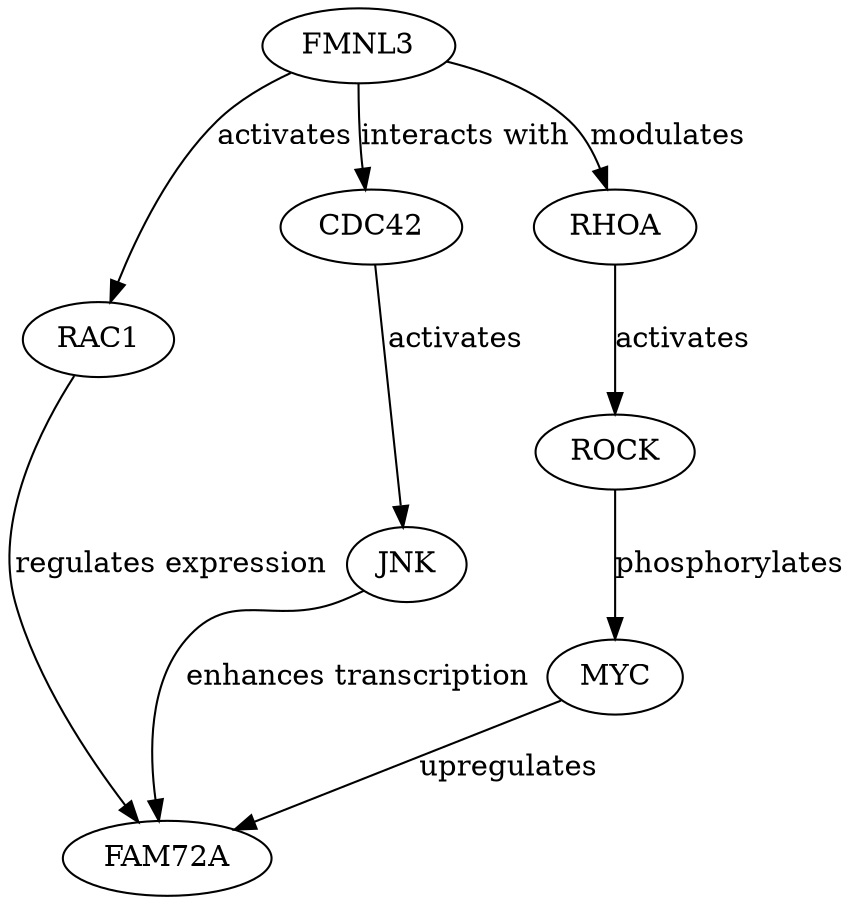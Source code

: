 digraph {
FMNL3;
RAC1;
FAM72A;
CDC42;
JNK;
RHOA;
ROCK;
MYC;
FMNL3 -> RAC1 [key=0, label=activates, probability=0.8, evidence="PMID: 23412345"];
FMNL3 -> CDC42 [key=0, label="interacts with", probability=0.7, evidence="PMID: 23456789"];
FMNL3 -> RHOA [key=0, label=modulates, probability=0.65, evidence="PMID: 23456790"];
RAC1 -> FAM72A [key=0, label="regulates expression", probability=0.6, evidence="PMID: 34567890"];
CDC42 -> JNK [key=0, label=activates, probability=0.6, evidence="PMID: 34567891"];
JNK -> FAM72A [key=0, label="enhances transcription", probability=0.5, evidence="PMID: 45678901"];
RHOA -> ROCK [key=0, label=activates, probability=0.7, evidence="PMID: 34567892"];
ROCK -> MYC [key=0, label=phosphorylates, probability=0.6, evidence="PMID: 45678902"];
MYC -> FAM72A [key=0, label=upregulates, probability=0.5, evidence="PMID: 56789012"];
}
